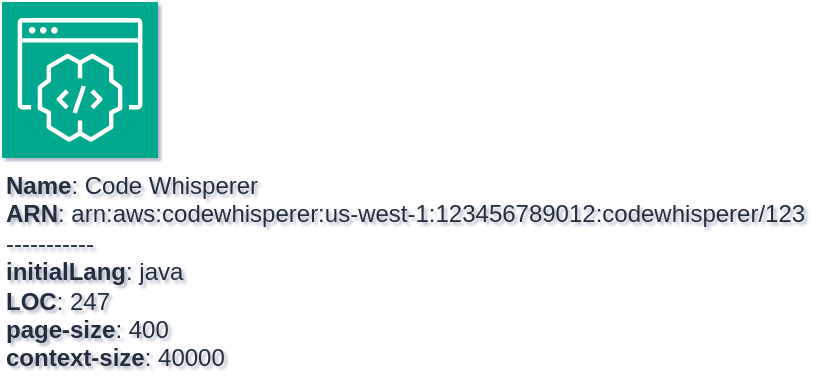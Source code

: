 <mxfile type="MultiCloud">
	<diagram id="diagram_1" name="AWS components">
		<mxGraphModel dx="1015" dy="661" grid="1" gridSize="10" guides="1" tooltips="1" connect="1" arrows="1" fold="1" page="1" pageScale="1" pageWidth="850" pageHeight="1100" math="0" shadow="1">
			<root>
				<mxCell id="0"/>
				<mxCell id="1" parent="0"/>
				<mxCell id="vertex:codewhisperer:arn:aws:codewhisperer:us-west-1:123456789012:codewhisperer/123" value="&lt;b&gt;Name&lt;/b&gt;: Code Whisperer&lt;BR&gt;&lt;b&gt;ARN&lt;/b&gt;: arn:aws:codewhisperer:us-west-1:123456789012:codewhisperer/123&lt;BR&gt;-----------&lt;BR&gt;&lt;b&gt;initialLang&lt;/b&gt;: java&lt;BR&gt;&lt;b&gt;LOC&lt;/b&gt;: 247&lt;BR&gt;&lt;b&gt;page-size&lt;/b&gt;: 400&lt;BR&gt;&lt;b&gt;context-size&lt;/b&gt;: 40000" style="sketch=0;outlineConnect=0;fontColor=#232F3E;fillColor=#01A88D;strokeColor=#ffffff;dashed=0;verticalLabelPosition=bottom;verticalAlign=top;align=left;html=1;fontSize=12;fontStyle=0;aspect=fixed;shape=mxgraph.aws4.resourceIcon;resIcon=mxgraph.aws4.codewhisperer;" parent="1" vertex="1">
					<mxGeometry width="78" height="78" as="geometry"/>
				</mxCell>
			</root>
		</mxGraphModel>
	</diagram>
</mxfile>